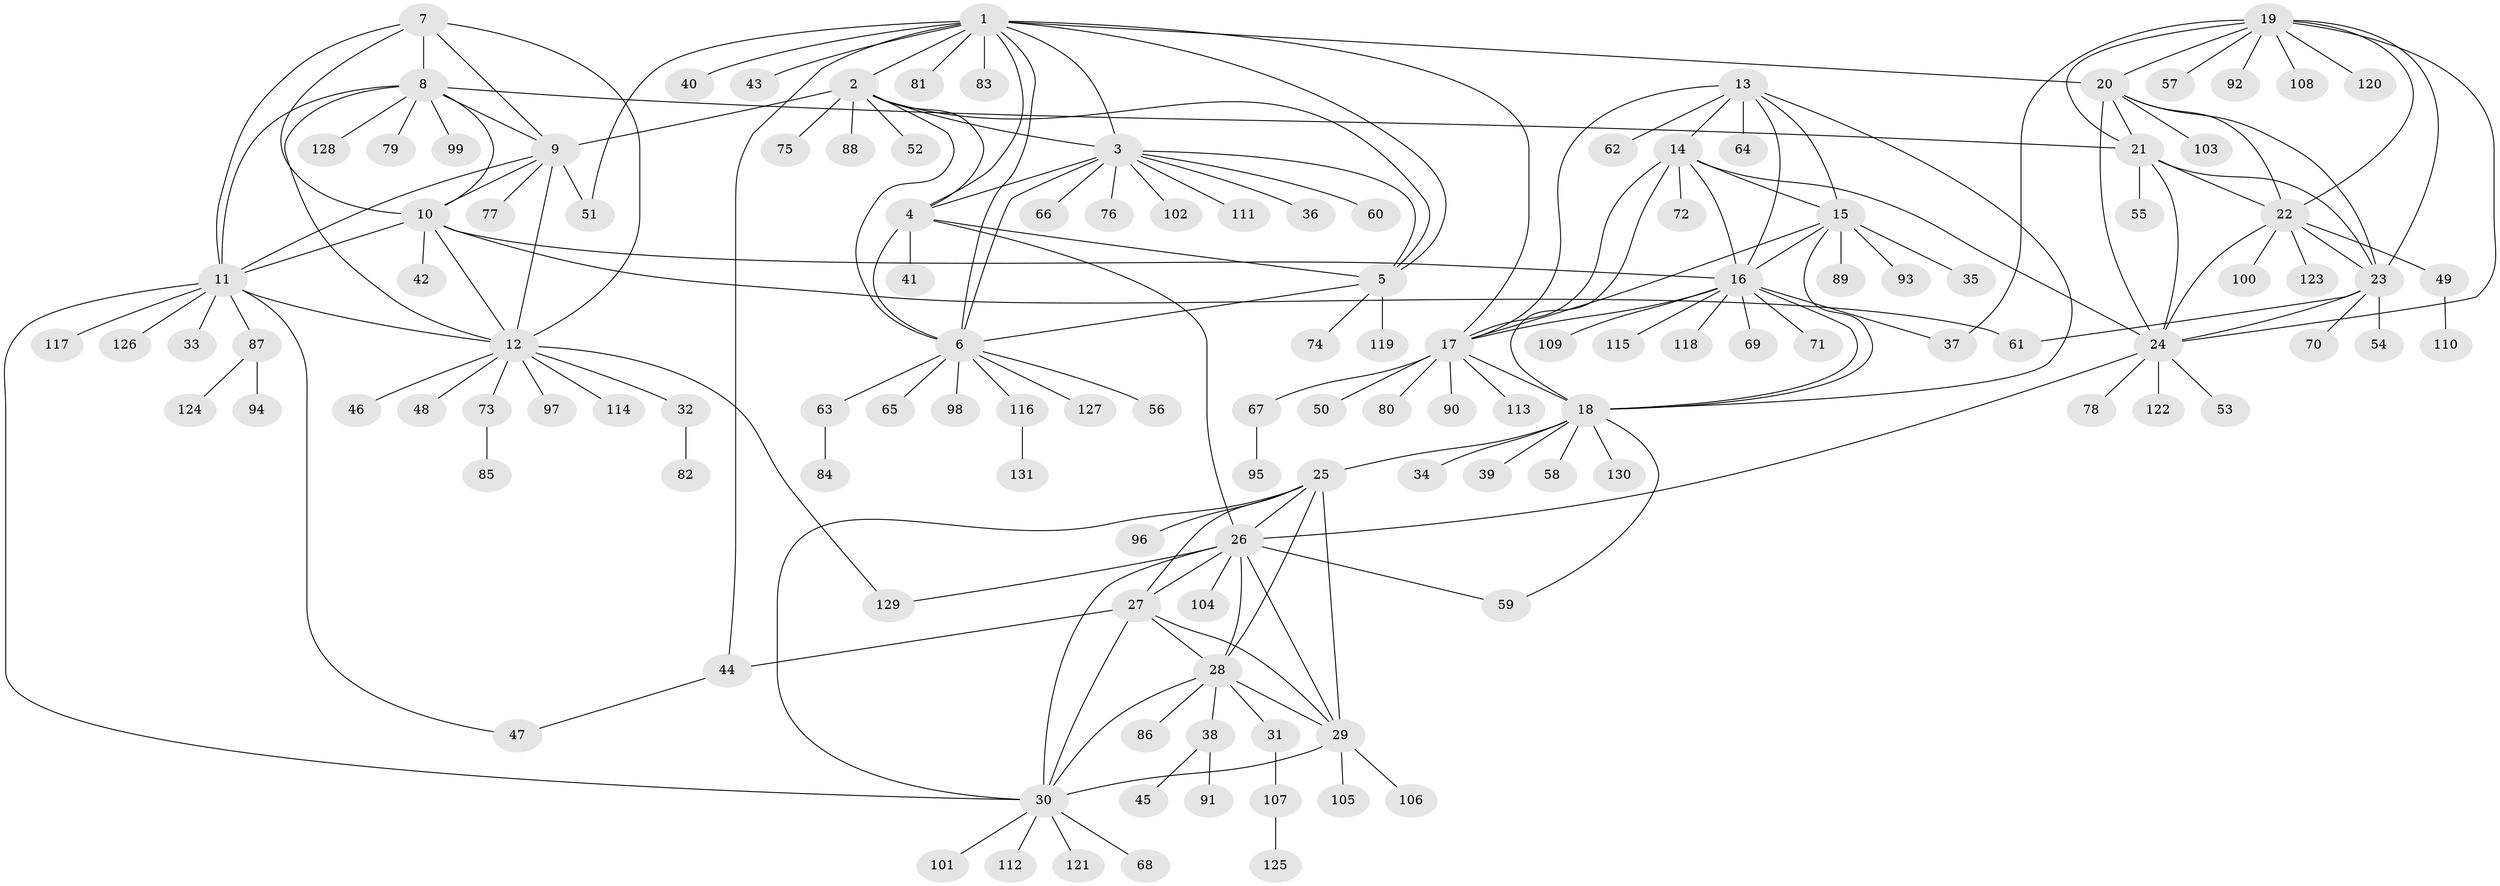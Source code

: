 // Generated by graph-tools (version 1.1) at 2025/26/03/09/25 03:26:33]
// undirected, 131 vertices, 193 edges
graph export_dot {
graph [start="1"]
  node [color=gray90,style=filled];
  1;
  2;
  3;
  4;
  5;
  6;
  7;
  8;
  9;
  10;
  11;
  12;
  13;
  14;
  15;
  16;
  17;
  18;
  19;
  20;
  21;
  22;
  23;
  24;
  25;
  26;
  27;
  28;
  29;
  30;
  31;
  32;
  33;
  34;
  35;
  36;
  37;
  38;
  39;
  40;
  41;
  42;
  43;
  44;
  45;
  46;
  47;
  48;
  49;
  50;
  51;
  52;
  53;
  54;
  55;
  56;
  57;
  58;
  59;
  60;
  61;
  62;
  63;
  64;
  65;
  66;
  67;
  68;
  69;
  70;
  71;
  72;
  73;
  74;
  75;
  76;
  77;
  78;
  79;
  80;
  81;
  82;
  83;
  84;
  85;
  86;
  87;
  88;
  89;
  90;
  91;
  92;
  93;
  94;
  95;
  96;
  97;
  98;
  99;
  100;
  101;
  102;
  103;
  104;
  105;
  106;
  107;
  108;
  109;
  110;
  111;
  112;
  113;
  114;
  115;
  116;
  117;
  118;
  119;
  120;
  121;
  122;
  123;
  124;
  125;
  126;
  127;
  128;
  129;
  130;
  131;
  1 -- 2;
  1 -- 3;
  1 -- 4;
  1 -- 5;
  1 -- 6;
  1 -- 17;
  1 -- 20;
  1 -- 40;
  1 -- 43;
  1 -- 44;
  1 -- 51;
  1 -- 81;
  1 -- 83;
  2 -- 3;
  2 -- 4;
  2 -- 5;
  2 -- 6;
  2 -- 9;
  2 -- 52;
  2 -- 75;
  2 -- 88;
  3 -- 4;
  3 -- 5;
  3 -- 6;
  3 -- 36;
  3 -- 60;
  3 -- 66;
  3 -- 76;
  3 -- 102;
  3 -- 111;
  4 -- 5;
  4 -- 6;
  4 -- 26;
  4 -- 41;
  5 -- 6;
  5 -- 74;
  5 -- 119;
  6 -- 56;
  6 -- 63;
  6 -- 65;
  6 -- 98;
  6 -- 116;
  6 -- 127;
  7 -- 8;
  7 -- 9;
  7 -- 10;
  7 -- 11;
  7 -- 12;
  8 -- 9;
  8 -- 10;
  8 -- 11;
  8 -- 12;
  8 -- 21;
  8 -- 79;
  8 -- 99;
  8 -- 128;
  9 -- 10;
  9 -- 11;
  9 -- 12;
  9 -- 51;
  9 -- 77;
  10 -- 11;
  10 -- 12;
  10 -- 16;
  10 -- 42;
  10 -- 61;
  11 -- 12;
  11 -- 30;
  11 -- 33;
  11 -- 47;
  11 -- 87;
  11 -- 117;
  11 -- 126;
  12 -- 32;
  12 -- 46;
  12 -- 48;
  12 -- 73;
  12 -- 97;
  12 -- 114;
  12 -- 129;
  13 -- 14;
  13 -- 15;
  13 -- 16;
  13 -- 17;
  13 -- 18;
  13 -- 62;
  13 -- 64;
  14 -- 15;
  14 -- 16;
  14 -- 17;
  14 -- 18;
  14 -- 24;
  14 -- 72;
  15 -- 16;
  15 -- 17;
  15 -- 18;
  15 -- 35;
  15 -- 89;
  15 -- 93;
  16 -- 17;
  16 -- 18;
  16 -- 37;
  16 -- 69;
  16 -- 71;
  16 -- 109;
  16 -- 115;
  16 -- 118;
  17 -- 18;
  17 -- 50;
  17 -- 67;
  17 -- 80;
  17 -- 90;
  17 -- 113;
  18 -- 25;
  18 -- 34;
  18 -- 39;
  18 -- 58;
  18 -- 59;
  18 -- 130;
  19 -- 20;
  19 -- 21;
  19 -- 22;
  19 -- 23;
  19 -- 24;
  19 -- 37;
  19 -- 57;
  19 -- 92;
  19 -- 108;
  19 -- 120;
  20 -- 21;
  20 -- 22;
  20 -- 23;
  20 -- 24;
  20 -- 103;
  21 -- 22;
  21 -- 23;
  21 -- 24;
  21 -- 55;
  22 -- 23;
  22 -- 24;
  22 -- 49;
  22 -- 100;
  22 -- 123;
  23 -- 24;
  23 -- 54;
  23 -- 61;
  23 -- 70;
  24 -- 26;
  24 -- 53;
  24 -- 78;
  24 -- 122;
  25 -- 26;
  25 -- 27;
  25 -- 28;
  25 -- 29;
  25 -- 30;
  25 -- 96;
  26 -- 27;
  26 -- 28;
  26 -- 29;
  26 -- 30;
  26 -- 59;
  26 -- 104;
  26 -- 129;
  27 -- 28;
  27 -- 29;
  27 -- 30;
  27 -- 44;
  28 -- 29;
  28 -- 30;
  28 -- 31;
  28 -- 38;
  28 -- 86;
  29 -- 30;
  29 -- 105;
  29 -- 106;
  30 -- 68;
  30 -- 101;
  30 -- 112;
  30 -- 121;
  31 -- 107;
  32 -- 82;
  38 -- 45;
  38 -- 91;
  44 -- 47;
  49 -- 110;
  63 -- 84;
  67 -- 95;
  73 -- 85;
  87 -- 94;
  87 -- 124;
  107 -- 125;
  116 -- 131;
}
